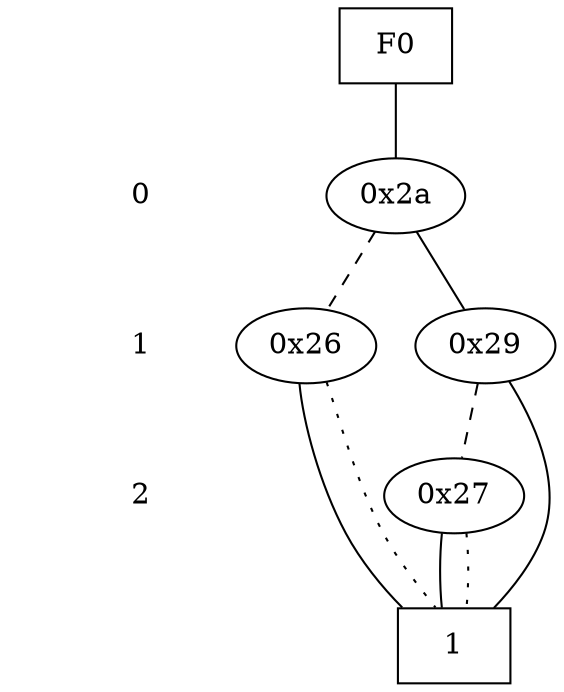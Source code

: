 digraph "DD" {
size = "7.5,10"
center = true;
edge [dir = none];
{ node [shape = plaintext];
  edge [style = invis];
  "CONST NODES" [style = invis];
" 0 " -> " 1 " -> " 2 " -> "CONST NODES"; 
}
{ rank = same; node [shape = box]; edge [style = invis];
"F0"; }
{ rank = same; " 0 ";
"0x2a";
}
{ rank = same; " 1 ";
"0x26";
"0x29";
}
{ rank = same; " 2 ";
"0x27";
}
{ rank = same; "CONST NODES";
{ node [shape = box]; "0x21";
}
}
"F0" -> "0x2a" [style = solid];
"0x2a" -> "0x29";
"0x2a" -> "0x26" [style = dashed];
"0x26" -> "0x21";
"0x26" -> "0x21" [style = dotted];
"0x29" -> "0x21";
"0x29" -> "0x27" [style = dashed];
"0x27" -> "0x21";
"0x27" -> "0x21" [style = dotted];
"0x21" [label = "1"];
}

